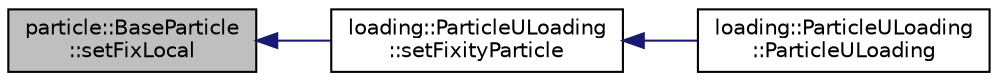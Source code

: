 digraph "particle::BaseParticle::setFixLocal"
{
  edge [fontname="Helvetica",fontsize="10",labelfontname="Helvetica",labelfontsize="10"];
  node [fontname="Helvetica",fontsize="10",shape=record];
  rankdir="LR";
  Node139 [label="particle::BaseParticle\l::setFixLocal",height=0.2,width=0.4,color="black", fillcolor="grey75", style="filled", fontcolor="black"];
  Node139 -> Node140 [dir="back",color="midnightblue",fontsize="10",style="solid",fontname="Helvetica"];
  Node140 [label="loading::ParticleULoading\l::setFixityParticle",height=0.2,width=0.4,color="black", fillcolor="white", style="filled",URL="$classloading_1_1ParticleULoading.html#adbf2c6ab75080fece4f4e5ce882eb584",tooltip="Applies displacement boundary condition. "];
  Node140 -> Node141 [dir="back",color="midnightblue",fontsize="10",style="solid",fontname="Helvetica"];
  Node141 [label="loading::ParticleULoading\l::ParticleULoading",height=0.2,width=0.4,color="black", fillcolor="white", style="filled",URL="$classloading_1_1ParticleULoading.html#a201f7ea41ac879c2f86a89f0bb06b421",tooltip="Constructor. "];
}
